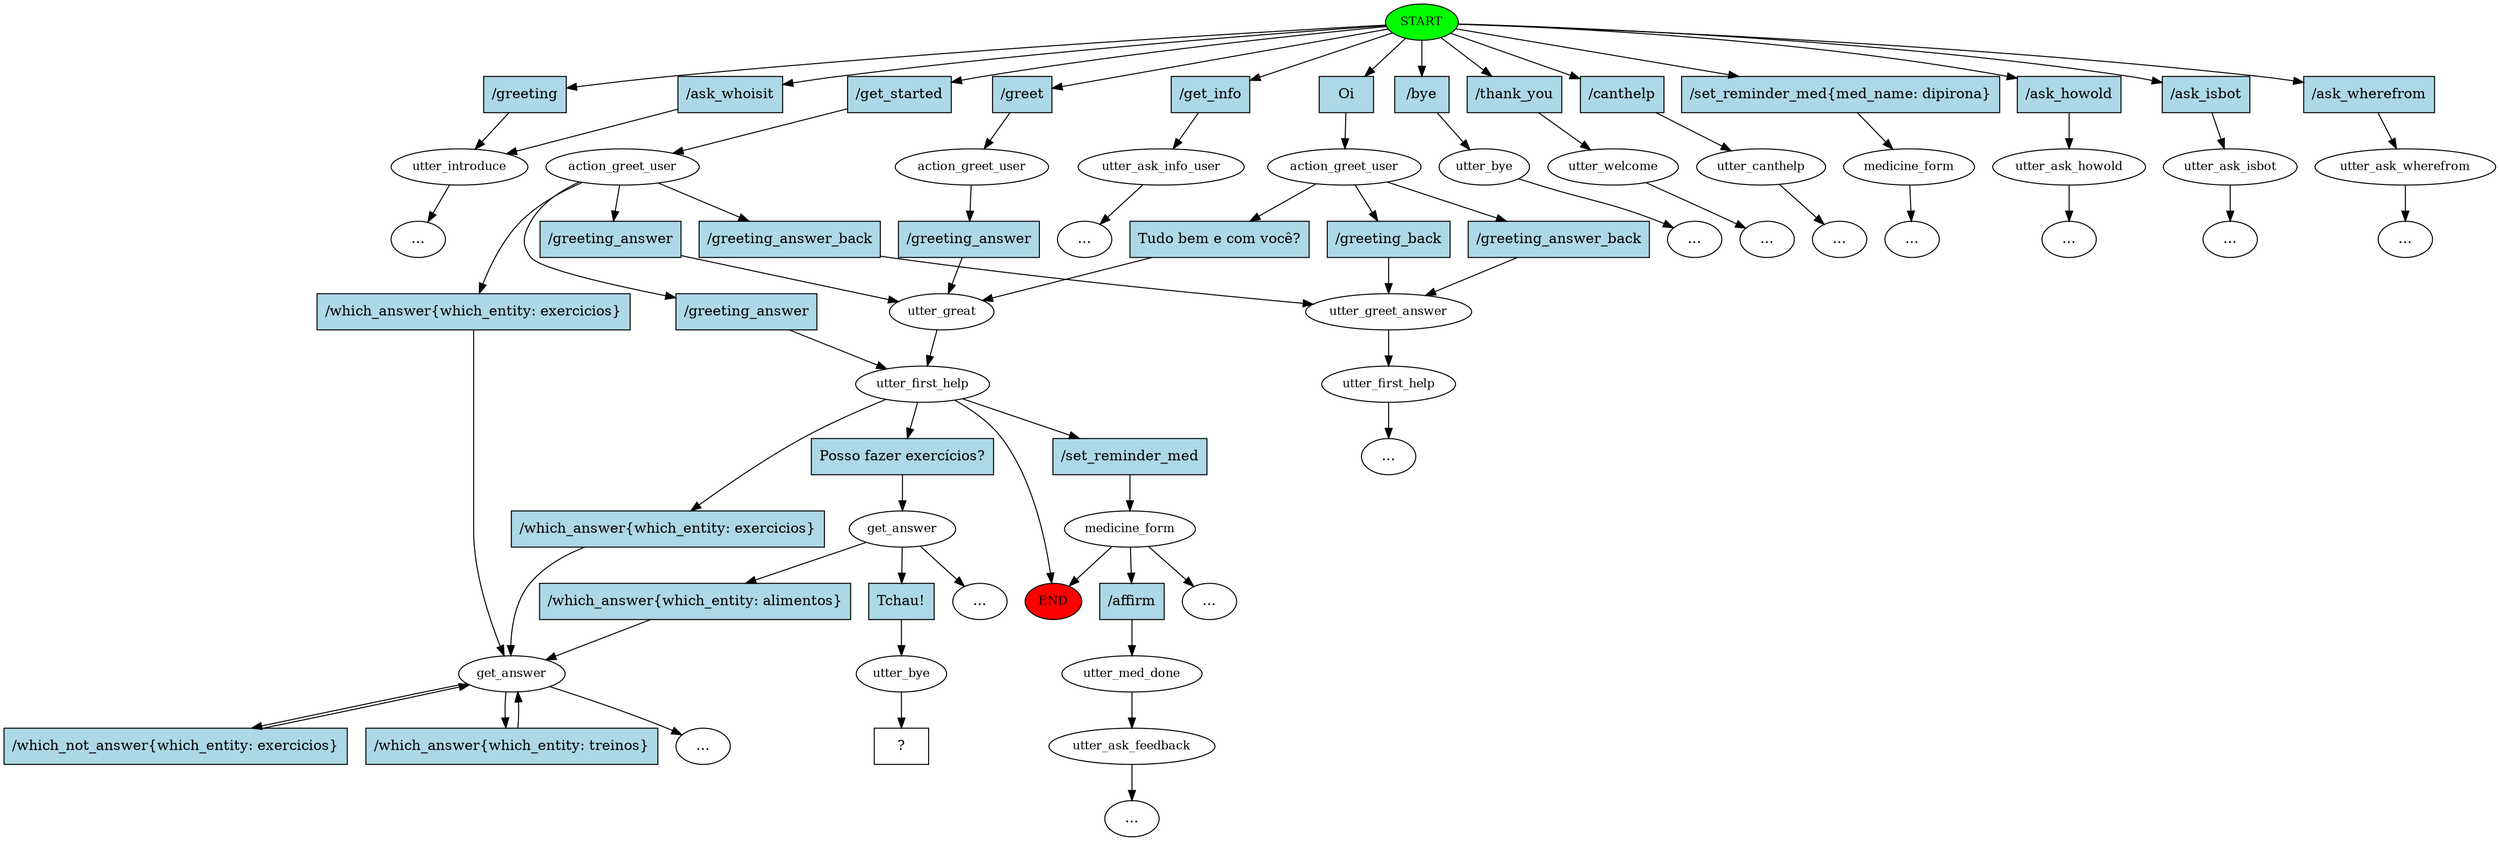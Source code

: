 digraph  {
0 [class="start active", fillcolor=green, fontsize=12, label=START, style=filled];
"-1" [class=end, fillcolor=red, fontsize=12, label=END, style=filled];
1 [class="", fontsize=12, label=utter_introduce];
3 [class="", fontsize=12, label=action_greet_user];
4 [class="", fontsize=12, label=utter_greet_answer];
5 [class="", fontsize=12, label=utter_first_help];
6 [class="", fontsize=12, label=utter_ask_info_user];
"-6" [class=ellipsis, label="..."];
8 [class=active, fontsize=12, label=utter_first_help];
9 [class=active, fontsize=12, label=action_greet_user];
12 [class="", fontsize=12, label=action_greet_user];
13 [class=active, fontsize=12, label=utter_great];
18 [class="", fontsize=12, label=utter_bye];
"-8" [class=ellipsis, label="..."];
19 [class="", fontsize=12, label=utter_welcome];
"-9" [class=ellipsis, label="..."];
26 [class="", fontsize=12, label=get_answer];
36 [class=active, fontsize=12, label=get_answer];
"-13" [class=ellipsis, label="..."];
39 [class="", fontsize=12, label=medicine_form];
"-14" [class=ellipsis, label="..."];
49 [class="", fontsize=12, label=utter_med_done];
50 [class="", fontsize=12, label=utter_ask_feedback];
"-16" [class=ellipsis, label="..."];
"-17" [class=ellipsis, label="..."];
"-18" [class=ellipsis, label="..."];
62 [class="", fontsize=12, label=utter_canthelp];
"-19" [class=ellipsis, label="..."];
63 [class="", fontsize=12, label=medicine_form];
"-21" [class=ellipsis, label="..."];
67 [class="", fontsize=12, label=utter_ask_howold];
"-25" [class=ellipsis, label="..."];
69 [class="", fontsize=12, label=utter_ask_isbot];
"-26" [class=ellipsis, label="..."];
70 [class="", fontsize=12, label=utter_ask_wherefrom];
"-29" [class=ellipsis, label="..."];
"-30" [class=ellipsis, label="..."];
78 [class=active, fontsize=12, label=utter_bye];
79 [class="intent dashed active", label="  ?  ", shape=rect];
80 [class=intent, fillcolor=lightblue, label="/ask_whoisit", shape=rect, style=filled];
81 [class=intent, fillcolor=lightblue, label="/greeting", shape=rect, style=filled];
82 [class=intent, fillcolor=lightblue, label="/get_started", shape=rect, style=filled];
83 [class=intent, fillcolor=lightblue, label="/get_info", shape=rect, style=filled];
84 [class="intent active", fillcolor=lightblue, label=Oi, shape=rect, style=filled];
85 [class=intent, fillcolor=lightblue, label="/greet", shape=rect, style=filled];
86 [class=intent, fillcolor=lightblue, label="/bye", shape=rect, style=filled];
87 [class=intent, fillcolor=lightblue, label="/thank_you", shape=rect, style=filled];
88 [class=intent, fillcolor=lightblue, label="/canthelp", shape=rect, style=filled];
89 [class=intent, fillcolor=lightblue, label="/set_reminder_med{med_name: dipirona}", shape=rect, style=filled];
90 [class=intent, fillcolor=lightblue, label="/ask_howold", shape=rect, style=filled];
91 [class=intent, fillcolor=lightblue, label="/ask_isbot", shape=rect, style=filled];
92 [class=intent, fillcolor=lightblue, label="/ask_wherefrom", shape=rect, style=filled];
93 [class=intent, fillcolor=lightblue, label="/greeting_answer_back", shape=rect, style=filled];
94 [class=intent, fillcolor=lightblue, label="/greeting_answer", shape=rect, style=filled];
95 [class=intent, fillcolor=lightblue, label="/greeting_answer", shape=rect, style=filled];
96 [class=intent, fillcolor=lightblue, label="/which_answer{which_entity: exercicios}", shape=rect, style=filled];
97 [class=intent, fillcolor=lightblue, label="/which_answer{which_entity: exercicios}", shape=rect, style=filled];
98 [class="intent active", fillcolor=lightblue, label="Posso fazer exercícios?", shape=rect, style=filled];
99 [class=intent, fillcolor=lightblue, label="/set_reminder_med", shape=rect, style=filled];
100 [class=intent, fillcolor=lightblue, label="/greeting_answer_back", shape=rect, style=filled];
101 [class=intent, fillcolor=lightblue, label="/greeting_back", shape=rect, style=filled];
102 [class="intent active", fillcolor=lightblue, label="Tudo bem e com você?", shape=rect, style=filled];
103 [class=intent, fillcolor=lightblue, label="/greeting_answer", shape=rect, style=filled];
104 [class=intent, fillcolor=lightblue, label="/which_not_answer{which_entity: exercicios}", shape=rect, style=filled];
105 [class=intent, fillcolor=lightblue, label="/which_answer{which_entity: treinos}", shape=rect, style=filled];
106 [class="intent active", fillcolor=lightblue, label="Tchau!", shape=rect, style=filled];
107 [class=intent, fillcolor=lightblue, label="/which_answer{which_entity: alimentos}", shape=rect, style=filled];
108 [class=intent, fillcolor=lightblue, label="/affirm", shape=rect, style=filled];
0 -> 80  [class="", key=0];
0 -> 81  [class="", key=0];
0 -> 82  [class="", key=0];
0 -> 83  [class="", key=0];
0 -> 84  [class=active, key=0];
0 -> 85  [class="", key=0];
0 -> 86  [class="", key=0];
0 -> 87  [class="", key=0];
0 -> 88  [class="", key=0];
0 -> 89  [class="", key=0];
0 -> 90  [class="", key=0];
0 -> 91  [class="", key=0];
0 -> 92  [class="", key=0];
1 -> "-30"  [class="", key=NONE, label=""];
3 -> 93  [class="", key=0];
3 -> 94  [class="", key=0];
3 -> 95  [class="", key=0];
3 -> 96  [class="", key=0];
4 -> 5  [class="", key=NONE, label=""];
5 -> "-17"  [class="", key=NONE, label=""];
6 -> "-6"  [class="", key=NONE, label=""];
8 -> "-1"  [class="", key=NONE, label=""];
8 -> 97  [class="", key=0];
8 -> 98  [class=active, key=0];
8 -> 99  [class="", key=0];
9 -> 100  [class="", key=0];
9 -> 101  [class="", key=0];
9 -> 102  [class=active, key=0];
12 -> 103  [class="", key=0];
13 -> 8  [class=active, key=NONE, label=""];
18 -> "-8"  [class="", key=NONE, label=""];
19 -> "-9"  [class="", key=NONE, label=""];
26 -> "-18"  [class="", key=NONE, label=""];
26 -> 104  [class="", key=0];
26 -> 105  [class="", key=0];
36 -> "-13"  [class="", key=NONE, label=""];
36 -> 106  [class=active, key=0];
36 -> 107  [class="", key=0];
39 -> "-14"  [class="", key=NONE, label=""];
39 -> "-1"  [class="", key=NONE, label=""];
39 -> 108  [class="", key=0];
49 -> 50  [class="", key=NONE, label=""];
50 -> "-16"  [class="", key=NONE, label=""];
62 -> "-19"  [class="", key=NONE, label=""];
63 -> "-21"  [class="", key=NONE, label=""];
67 -> "-25"  [class="", key=NONE, label=""];
69 -> "-26"  [class="", key=NONE, label=""];
70 -> "-29"  [class="", key=NONE, label=""];
78 -> 79  [class=active, key=NONE, label=""];
80 -> 1  [class="", key=0];
81 -> 1  [class="", key=0];
82 -> 3  [class="", key=0];
83 -> 6  [class="", key=0];
84 -> 9  [class=active, key=0];
85 -> 12  [class="", key=0];
86 -> 18  [class="", key=0];
87 -> 19  [class="", key=0];
88 -> 62  [class="", key=0];
89 -> 63  [class="", key=0];
90 -> 67  [class="", key=0];
91 -> 69  [class="", key=0];
92 -> 70  [class="", key=0];
93 -> 4  [class="", key=0];
94 -> 8  [class="", key=0];
95 -> 13  [class="", key=0];
96 -> 26  [class="", key=0];
97 -> 26  [class="", key=0];
98 -> 36  [class=active, key=0];
99 -> 39  [class="", key=0];
100 -> 4  [class="", key=0];
101 -> 4  [class="", key=0];
102 -> 13  [class=active, key=0];
103 -> 13  [class="", key=0];
104 -> 26  [class="", key=0];
105 -> 26  [class="", key=0];
106 -> 78  [class=active, key=0];
107 -> 26  [class="", key=0];
108 -> 49  [class="", key=0];
}
